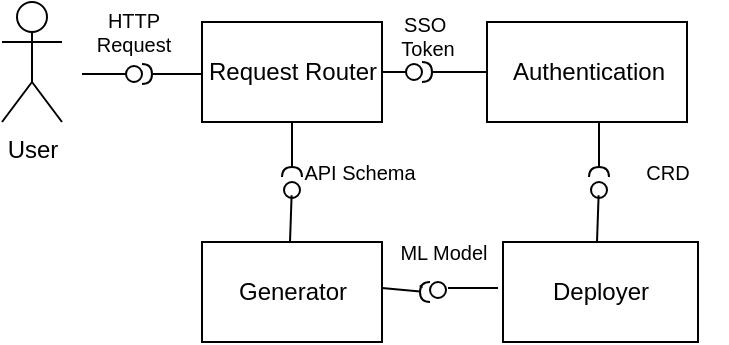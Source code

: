 <mxfile version="24.7.12">
  <diagram name="Page-1" id="b5b7bab2-c9e2-2cf4-8b2a-24fd1a2a6d21">
    <mxGraphModel dx="418" dy="263" grid="1" gridSize="10" guides="1" tooltips="1" connect="1" arrows="1" fold="1" page="1" pageScale="1" pageWidth="827" pageHeight="1169" background="none" math="0" shadow="0">
      <root>
        <mxCell id="0" />
        <mxCell id="1" parent="0" />
        <mxCell id="kxm7W-5DDzrMB-vv7P8E-1" value="Request Router" style="html=1;rounded=0;" vertex="1" parent="1">
          <mxGeometry x="120" y="50" width="90" height="50" as="geometry" />
        </mxCell>
        <mxCell id="kxm7W-5DDzrMB-vv7P8E-2" value="" style="endArrow=none;html=1;rounded=0;align=center;verticalAlign=top;endFill=0;labelBackgroundColor=none;endSize=2;" edge="1" source="kxm7W-5DDzrMB-vv7P8E-1" target="kxm7W-5DDzrMB-vv7P8E-3" parent="1">
          <mxGeometry relative="1" as="geometry" />
        </mxCell>
        <mxCell id="kxm7W-5DDzrMB-vv7P8E-3" value="" style="ellipse;html=1;fontSize=11;align=center;fillColor=none;points=[];aspect=fixed;resizable=0;verticalAlign=bottom;labelPosition=center;verticalLabelPosition=top;flipH=1;" vertex="1" parent="1">
          <mxGeometry x="222" y="71" width="8" height="8" as="geometry" />
        </mxCell>
        <mxCell id="kxm7W-5DDzrMB-vv7P8E-7" value="Authentication" style="html=1;rounded=0;" vertex="1" parent="1">
          <mxGeometry x="262.5" y="50" width="100" height="50" as="geometry" />
        </mxCell>
        <mxCell id="kxm7W-5DDzrMB-vv7P8E-8" value="" style="endArrow=none;html=1;rounded=0;align=center;verticalAlign=top;endFill=0;labelBackgroundColor=none;endSize=2;" edge="1" source="kxm7W-5DDzrMB-vv7P8E-7" target="kxm7W-5DDzrMB-vv7P8E-9" parent="1">
          <mxGeometry relative="1" as="geometry" />
        </mxCell>
        <mxCell id="kxm7W-5DDzrMB-vv7P8E-9" value="" style="shape=requiredInterface;html=1;fontSize=11;align=center;fillColor=none;points=[];aspect=fixed;resizable=0;verticalAlign=bottom;labelPosition=center;verticalLabelPosition=top;flipH=1;rotation=-180;" vertex="1" parent="1">
          <mxGeometry x="230" y="70" width="5" height="10" as="geometry" />
        </mxCell>
        <mxCell id="kxm7W-5DDzrMB-vv7P8E-10" value="" style="endArrow=none;html=1;rounded=0;align=center;verticalAlign=top;endFill=0;labelBackgroundColor=none;endSize=2;" edge="1" parent="1" target="kxm7W-5DDzrMB-vv7P8E-11">
          <mxGeometry relative="1" as="geometry">
            <mxPoint x="60" y="76" as="sourcePoint" />
          </mxGeometry>
        </mxCell>
        <mxCell id="kxm7W-5DDzrMB-vv7P8E-11" value="" style="ellipse;html=1;fontSize=11;align=center;fillColor=none;points=[];aspect=fixed;resizable=0;verticalAlign=bottom;labelPosition=center;verticalLabelPosition=top;flipH=1;" vertex="1" parent="1">
          <mxGeometry x="82" y="72" width="8" height="8" as="geometry" />
        </mxCell>
        <mxCell id="kxm7W-5DDzrMB-vv7P8E-12" value="" style="endArrow=none;html=1;rounded=0;align=center;verticalAlign=top;endFill=0;labelBackgroundColor=none;endSize=2;" edge="1" parent="1" target="kxm7W-5DDzrMB-vv7P8E-13">
          <mxGeometry relative="1" as="geometry">
            <mxPoint x="120" y="76" as="sourcePoint" />
          </mxGeometry>
        </mxCell>
        <mxCell id="kxm7W-5DDzrMB-vv7P8E-13" value="" style="shape=requiredInterface;html=1;fontSize=11;align=center;fillColor=none;points=[];aspect=fixed;resizable=0;verticalAlign=bottom;labelPosition=center;verticalLabelPosition=top;flipH=1;rotation=-180;" vertex="1" parent="1">
          <mxGeometry x="90" y="71" width="5" height="10" as="geometry" />
        </mxCell>
        <mxCell id="kxm7W-5DDzrMB-vv7P8E-14" value="User" style="shape=umlActor;verticalLabelPosition=bottom;verticalAlign=top;html=1;" vertex="1" parent="1">
          <mxGeometry x="20" y="40" width="30" height="60" as="geometry" />
        </mxCell>
        <mxCell id="kxm7W-5DDzrMB-vv7P8E-16" value="HTTP Request" style="text;html=1;align=center;verticalAlign=middle;whiteSpace=wrap;rounded=0;fontSize=10;" vertex="1" parent="1">
          <mxGeometry x="56" y="40" width="60" height="30" as="geometry" />
        </mxCell>
        <mxCell id="kxm7W-5DDzrMB-vv7P8E-17" value="SSO&amp;nbsp;&lt;div&gt;Token&lt;/div&gt;" style="text;html=1;align=center;verticalAlign=middle;whiteSpace=wrap;rounded=0;fontSize=10;" vertex="1" parent="1">
          <mxGeometry x="202.5" y="42" width="60" height="30" as="geometry" />
        </mxCell>
        <mxCell id="kxm7W-5DDzrMB-vv7P8E-18" value="" style="endArrow=none;html=1;rounded=0;align=center;verticalAlign=top;endFill=0;labelBackgroundColor=none;endSize=2;entryX=0.524;entryY=0.831;entryDx=0;entryDy=0;entryPerimeter=0;" edge="1" parent="1" target="kxm7W-5DDzrMB-vv7P8E-19">
          <mxGeometry relative="1" as="geometry">
            <mxPoint x="164" y="160" as="sourcePoint" />
            <mxPoint x="180" y="150" as="targetPoint" />
            <Array as="points" />
          </mxGeometry>
        </mxCell>
        <mxCell id="kxm7W-5DDzrMB-vv7P8E-19" value="" style="ellipse;html=1;fontSize=11;align=center;fillColor=none;points=[];aspect=fixed;resizable=0;verticalAlign=bottom;labelPosition=center;verticalLabelPosition=top;flipH=1;" vertex="1" parent="1">
          <mxGeometry x="161" y="130" width="8" height="8" as="geometry" />
        </mxCell>
        <mxCell id="kxm7W-5DDzrMB-vv7P8E-20" value="" style="endArrow=none;html=1;rounded=0;align=center;verticalAlign=top;endFill=0;labelBackgroundColor=none;endSize=2;exitX=0.5;exitY=1;exitDx=0;exitDy=0;" edge="1" parent="1" target="kxm7W-5DDzrMB-vv7P8E-21" source="kxm7W-5DDzrMB-vv7P8E-1">
          <mxGeometry relative="1" as="geometry">
            <mxPoint x="195" y="125" as="sourcePoint" />
          </mxGeometry>
        </mxCell>
        <mxCell id="kxm7W-5DDzrMB-vv7P8E-21" value="" style="shape=requiredInterface;html=1;fontSize=11;align=center;fillColor=none;points=[];aspect=fixed;resizable=0;verticalAlign=bottom;labelPosition=center;verticalLabelPosition=top;flipH=1;rotation=90;" vertex="1" parent="1">
          <mxGeometry x="162.5" y="120" width="5" height="10" as="geometry" />
        </mxCell>
        <mxCell id="kxm7W-5DDzrMB-vv7P8E-22" value="API Schema" style="text;html=1;align=center;verticalAlign=middle;whiteSpace=wrap;rounded=0;fontSize=10;" vertex="1" parent="1">
          <mxGeometry x="169" y="110" width="60" height="30" as="geometry" />
        </mxCell>
        <mxCell id="kxm7W-5DDzrMB-vv7P8E-23" value="Generator" style="html=1;rounded=0;" vertex="1" parent="1">
          <mxGeometry x="120" y="160" width="90" height="50" as="geometry" />
        </mxCell>
        <mxCell id="kxm7W-5DDzrMB-vv7P8E-41" value="Deployer" style="html=1;rounded=0;" vertex="1" parent="1">
          <mxGeometry x="270.5" y="160" width="97.5" height="50" as="geometry" />
        </mxCell>
        <mxCell id="kxm7W-5DDzrMB-vv7P8E-42" value="" style="endArrow=none;html=1;rounded=0;align=center;verticalAlign=top;endFill=0;labelBackgroundColor=none;endSize=2;entryX=0.524;entryY=0.831;entryDx=0;entryDy=0;entryPerimeter=0;" edge="1" parent="1" target="kxm7W-5DDzrMB-vv7P8E-43">
          <mxGeometry relative="1" as="geometry">
            <mxPoint x="317.5" y="160" as="sourcePoint" />
            <mxPoint x="333.5" y="150" as="targetPoint" />
            <Array as="points" />
          </mxGeometry>
        </mxCell>
        <mxCell id="kxm7W-5DDzrMB-vv7P8E-43" value="" style="ellipse;html=1;fontSize=11;align=center;fillColor=none;points=[];aspect=fixed;resizable=0;verticalAlign=bottom;labelPosition=center;verticalLabelPosition=top;flipH=1;" vertex="1" parent="1">
          <mxGeometry x="314.5" y="130" width="8" height="8" as="geometry" />
        </mxCell>
        <mxCell id="kxm7W-5DDzrMB-vv7P8E-44" value="" style="endArrow=none;html=1;rounded=0;align=center;verticalAlign=top;endFill=0;labelBackgroundColor=none;endSize=2;exitX=0.5;exitY=1;exitDx=0;exitDy=0;" edge="1" parent="1" target="kxm7W-5DDzrMB-vv7P8E-45">
          <mxGeometry relative="1" as="geometry">
            <mxPoint x="318.5" y="100" as="sourcePoint" />
          </mxGeometry>
        </mxCell>
        <mxCell id="kxm7W-5DDzrMB-vv7P8E-45" value="" style="shape=requiredInterface;html=1;fontSize=11;align=center;fillColor=none;points=[];aspect=fixed;resizable=0;verticalAlign=bottom;labelPosition=center;verticalLabelPosition=top;flipH=1;rotation=90;" vertex="1" parent="1">
          <mxGeometry x="316" y="120" width="5" height="10" as="geometry" />
        </mxCell>
        <mxCell id="kxm7W-5DDzrMB-vv7P8E-46" value="CRD" style="text;html=1;align=center;verticalAlign=middle;whiteSpace=wrap;rounded=0;fontSize=10;" vertex="1" parent="1">
          <mxGeometry x="322.5" y="110" width="60" height="30" as="geometry" />
        </mxCell>
        <mxCell id="kxm7W-5DDzrMB-vv7P8E-47" value="" style="endArrow=none;html=1;rounded=0;align=center;verticalAlign=top;endFill=0;labelBackgroundColor=none;endSize=2;" edge="1" parent="1" source="kxm7W-5DDzrMB-vv7P8E-52">
          <mxGeometry relative="1" as="geometry">
            <mxPoint x="210" y="183" as="sourcePoint" />
            <mxPoint x="230.0" y="183" as="targetPoint" />
          </mxGeometry>
        </mxCell>
        <mxCell id="kxm7W-5DDzrMB-vv7P8E-49" value="" style="endArrow=none;html=1;rounded=0;align=center;verticalAlign=top;endFill=0;labelBackgroundColor=none;endSize=2;" edge="1" parent="1">
          <mxGeometry relative="1" as="geometry">
            <mxPoint x="268" y="183" as="sourcePoint" />
            <mxPoint x="243" y="183" as="targetPoint" />
          </mxGeometry>
        </mxCell>
        <mxCell id="kxm7W-5DDzrMB-vv7P8E-51" value="ML Model" style="text;html=1;align=center;verticalAlign=middle;whiteSpace=wrap;rounded=0;fontSize=10;" vertex="1" parent="1">
          <mxGeometry x="210.5" y="150" width="60" height="30" as="geometry" />
        </mxCell>
        <mxCell id="kxm7W-5DDzrMB-vv7P8E-53" value="" style="endArrow=none;html=1;rounded=0;align=center;verticalAlign=top;endFill=0;labelBackgroundColor=none;endSize=2;" edge="1" parent="1" target="kxm7W-5DDzrMB-vv7P8E-52">
          <mxGeometry relative="1" as="geometry">
            <mxPoint x="210" y="183" as="sourcePoint" />
            <mxPoint x="230.0" y="183" as="targetPoint" />
          </mxGeometry>
        </mxCell>
        <mxCell id="kxm7W-5DDzrMB-vv7P8E-52" value="" style="shape=requiredInterface;html=1;fontSize=11;align=center;fillColor=none;points=[];aspect=fixed;resizable=0;verticalAlign=bottom;labelPosition=center;verticalLabelPosition=top;flipH=1;rotation=0;" vertex="1" parent="1">
          <mxGeometry x="229" y="180" width="5" height="10" as="geometry" />
        </mxCell>
        <mxCell id="kxm7W-5DDzrMB-vv7P8E-54" value="" style="ellipse;html=1;fontSize=11;align=center;fillColor=none;points=[];aspect=fixed;resizable=0;verticalAlign=bottom;labelPosition=center;verticalLabelPosition=top;flipH=1;" vertex="1" parent="1">
          <mxGeometry x="234" y="180" width="8" height="8" as="geometry" />
        </mxCell>
      </root>
    </mxGraphModel>
  </diagram>
</mxfile>
